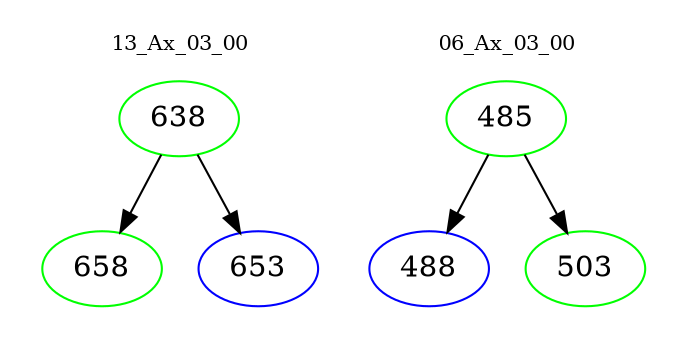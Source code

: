 digraph{
subgraph cluster_0 {
color = white
label = "13_Ax_03_00";
fontsize=10;
T0_638 [label="638", color="green"]
T0_638 -> T0_658 [color="black"]
T0_658 [label="658", color="green"]
T0_638 -> T0_653 [color="black"]
T0_653 [label="653", color="blue"]
}
subgraph cluster_1 {
color = white
label = "06_Ax_03_00";
fontsize=10;
T1_485 [label="485", color="green"]
T1_485 -> T1_488 [color="black"]
T1_488 [label="488", color="blue"]
T1_485 -> T1_503 [color="black"]
T1_503 [label="503", color="green"]
}
}
